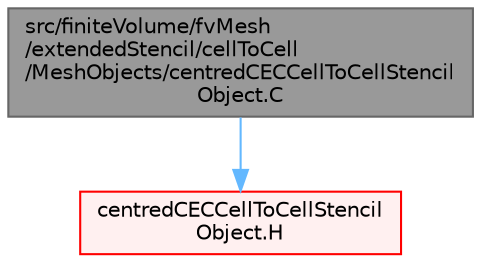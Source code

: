 digraph "src/finiteVolume/fvMesh/extendedStencil/cellToCell/MeshObjects/centredCECCellToCellStencilObject.C"
{
 // LATEX_PDF_SIZE
  bgcolor="transparent";
  edge [fontname=Helvetica,fontsize=10,labelfontname=Helvetica,labelfontsize=10];
  node [fontname=Helvetica,fontsize=10,shape=box,height=0.2,width=0.4];
  Node1 [id="Node000001",label="src/finiteVolume/fvMesh\l/extendedStencil/cellToCell\l/MeshObjects/centredCECCellToCellStencil\lObject.C",height=0.2,width=0.4,color="gray40", fillcolor="grey60", style="filled", fontcolor="black",tooltip=" "];
  Node1 -> Node2 [id="edge1_Node000001_Node000002",color="steelblue1",style="solid",tooltip=" "];
  Node2 [id="Node000002",label="centredCECCellToCellStencil\lObject.H",height=0.2,width=0.4,color="red", fillcolor="#FFF0F0", style="filled",URL="$centredCECCellToCellStencilObject_8H.html",tooltip=" "];
}
